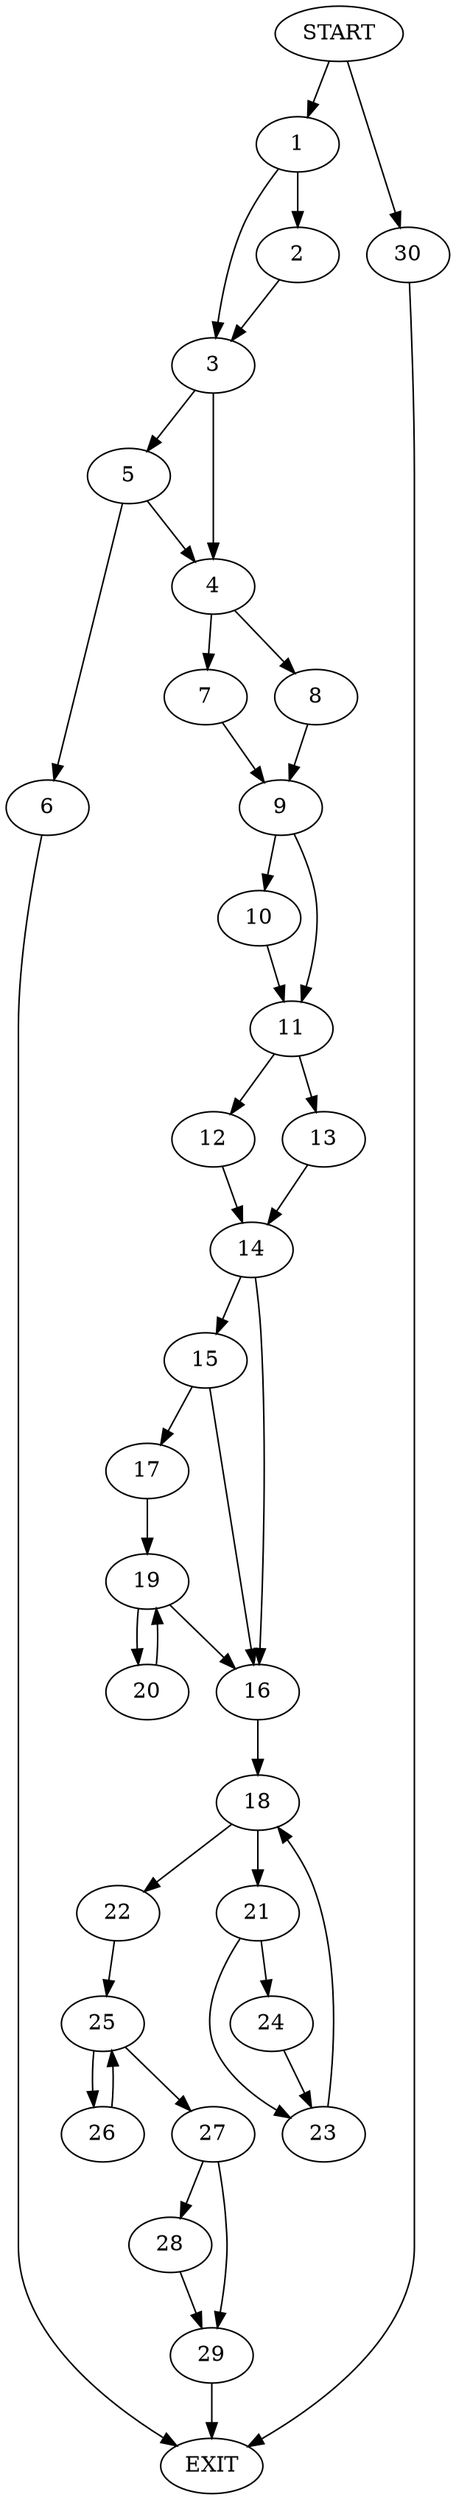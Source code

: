 digraph {
0 [label="START"]
31 [label="EXIT"]
0 -> 1
1 -> 2
1 -> 3
2 -> 3
3 -> 4
3 -> 5
5 -> 4
5 -> 6
4 -> 7
4 -> 8
6 -> 31
7 -> 9
8 -> 9
9 -> 10
9 -> 11
11 -> 12
11 -> 13
10 -> 11
12 -> 14
13 -> 14
14 -> 15
14 -> 16
15 -> 16
15 -> 17
16 -> 18
17 -> 19
19 -> 16
19 -> 20
20 -> 19
18 -> 21
18 -> 22
21 -> 23
21 -> 24
22 -> 25
23 -> 18
24 -> 23
25 -> 26
25 -> 27
27 -> 28
27 -> 29
26 -> 25
28 -> 29
29 -> 31
0 -> 30
30 -> 31
}
